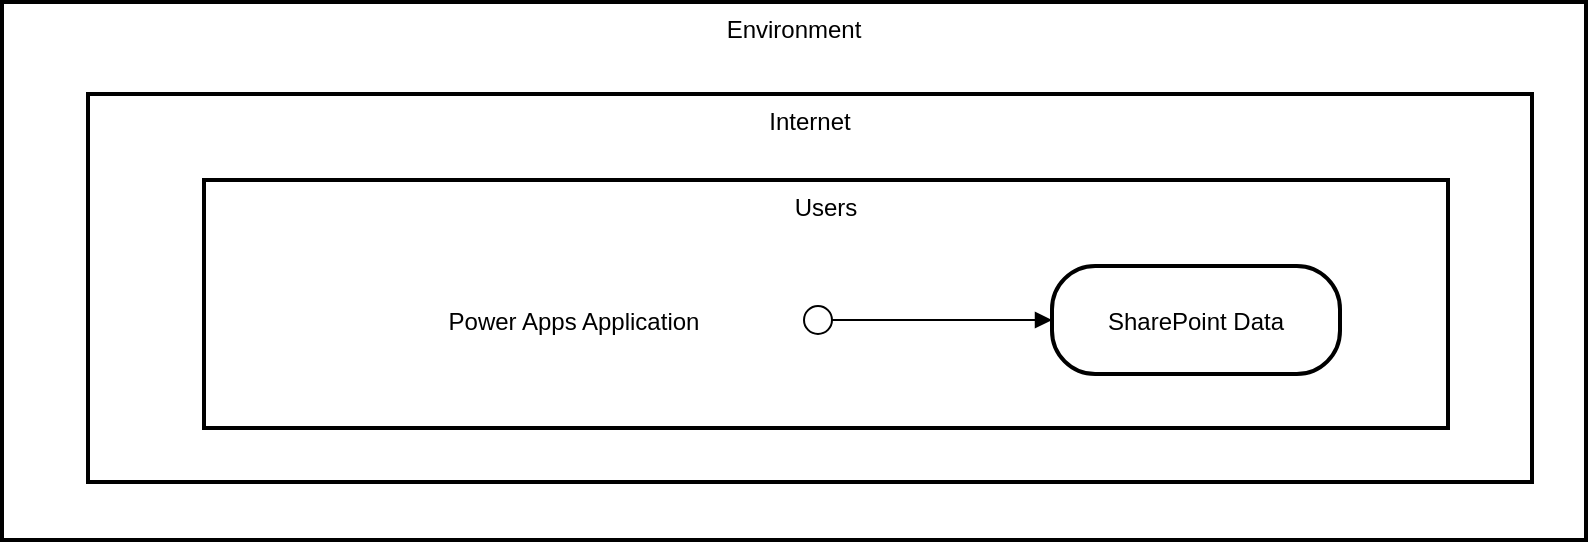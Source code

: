 <mxfile version="26.0.4">
  <diagram name="Páxina-1" id="S9t1ZpWU_l9kjlxrb0YS">
    <mxGraphModel>
      <root>
        <mxCell id="0" />
        <mxCell id="1" parent="0" />
        <mxCell id="2" value="Environment" style="whiteSpace=wrap;strokeWidth=2;verticalAlign=top;" vertex="1" parent="1">
          <mxGeometry x="8" y="8" width="792" height="269" as="geometry" />
        </mxCell>
        <mxCell id="3" value="Internet" style="whiteSpace=wrap;strokeWidth=2;verticalAlign=top;" vertex="1" parent="2">
          <mxGeometry x="43" y="46" width="722" height="194" as="geometry" />
        </mxCell>
        <mxCell id="4" value="Users" style="whiteSpace=wrap;strokeWidth=2;verticalAlign=top;" vertex="1" parent="3">
          <mxGeometry x="58" y="43" width="622" height="124" as="geometry" />
        </mxCell>
        <mxCell id="5" value="Power Apps Application" style="fillColor=none;strokeColor=none;" vertex="1" parent="4">
          <mxGeometry x="71" y="43" width="228" height="54" as="geometry" />
        </mxCell>
        <mxCell id="6" value="SharePoint Data" style="rounded=1;arcSize=40;strokeWidth=2" vertex="1" parent="4">
          <mxGeometry x="424" y="43" width="144" height="54" as="geometry" />
        </mxCell>
        <mxCell id="7" value="" style="curved=1;startArrow=circle;startFill=0;endArrow=block;exitX=1;exitY=0.5;entryX=0;entryY=0.5;" edge="1" parent="4" source="5" target="6">
          <mxGeometry relative="1" as="geometry">
            <Array as="points" />
          </mxGeometry>
        </mxCell>
      </root>
    </mxGraphModel>
  </diagram>
</mxfile>
